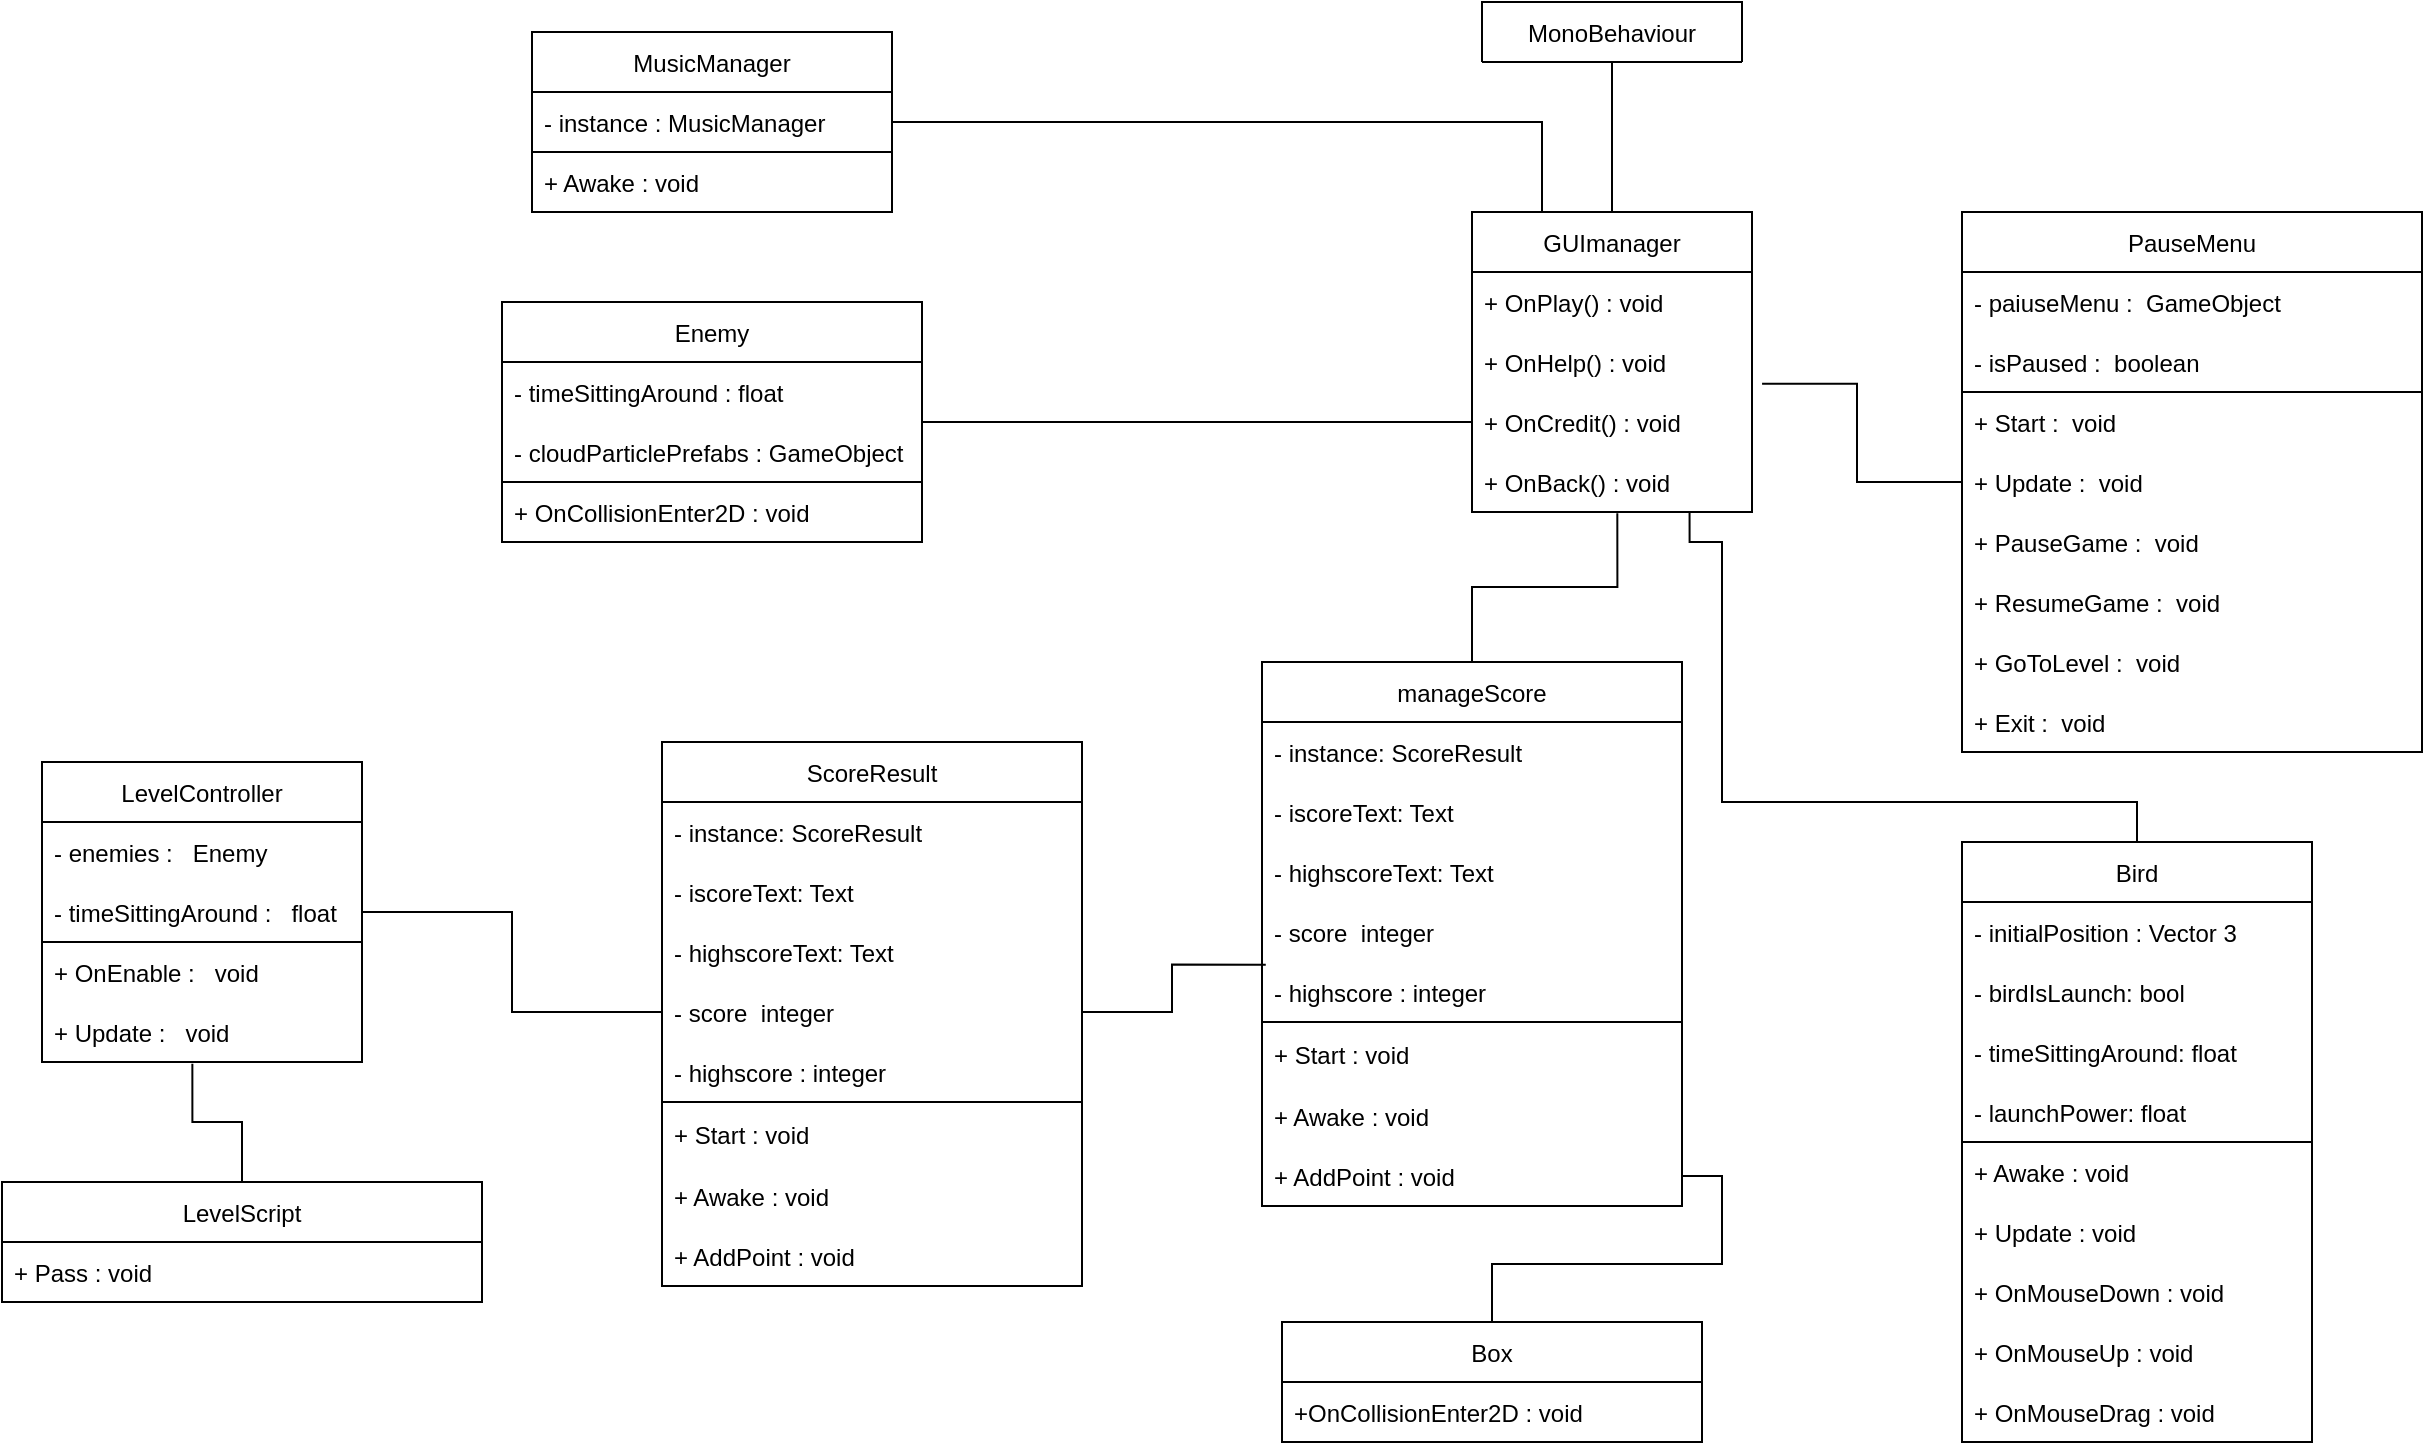 <mxfile version="16.1.2" type="device"><diagram id="Q9lVgEZME71ofQ3VjqOD" name="Page-1"><mxGraphModel dx="1420" dy="541" grid="1" gridSize="10" guides="1" tooltips="1" connect="1" arrows="1" fold="1" page="1" pageScale="1" pageWidth="1600" pageHeight="900" math="0" shadow="0"><root><mxCell id="0"/><mxCell id="1" parent="0"/><mxCell id="dy_EU5u_yfaU3Qb_B-Fd-2" value="MonoBehaviour" style="swimlane;fontStyle=0;childLayout=stackLayout;horizontal=1;startSize=30;horizontalStack=0;resizeParent=1;resizeParentMax=0;resizeLast=0;collapsible=1;marginBottom=0;" vertex="1" collapsed="1" parent="1"><mxGeometry x="780" y="30" width="130" height="30" as="geometry"><mxRectangle x="320" y="60" width="140" height="60" as="alternateBounds"/></mxGeometry></mxCell><mxCell id="dy_EU5u_yfaU3Qb_B-Fd-3" value="Item 1" style="text;strokeColor=none;fillColor=none;align=left;verticalAlign=middle;spacingLeft=4;spacingRight=4;overflow=hidden;points=[[0,0.5],[1,0.5]];portConstraint=eastwest;rotatable=0;" vertex="1" parent="dy_EU5u_yfaU3Qb_B-Fd-2"><mxGeometry y="30" width="140" height="30" as="geometry"/></mxCell><mxCell id="dy_EU5u_yfaU3Qb_B-Fd-6" value="LevelController" style="swimlane;fontStyle=0;childLayout=stackLayout;horizontal=1;startSize=30;horizontalStack=0;resizeParent=1;resizeParentMax=0;resizeLast=0;collapsible=1;marginBottom=0;" vertex="1" parent="1"><mxGeometry x="60" y="410" width="160" height="150" as="geometry"><mxRectangle x="660" y="20" width="130" height="30" as="alternateBounds"/></mxGeometry></mxCell><mxCell id="dy_EU5u_yfaU3Qb_B-Fd-7" value="- enemies :   Enemy" style="text;strokeColor=none;fillColor=none;align=left;verticalAlign=middle;spacingLeft=4;spacingRight=4;overflow=hidden;points=[[0,0.5],[1,0.5]];portConstraint=eastwest;rotatable=0;" vertex="1" parent="dy_EU5u_yfaU3Qb_B-Fd-6"><mxGeometry y="30" width="160" height="30" as="geometry"/></mxCell><mxCell id="dy_EU5u_yfaU3Qb_B-Fd-8" value="- timeSittingAround :   float" style="text;strokeColor=none;fillColor=none;align=left;verticalAlign=middle;spacingLeft=4;spacingRight=4;overflow=hidden;points=[[0,0.5],[1,0.5]];portConstraint=eastwest;rotatable=0;" vertex="1" parent="dy_EU5u_yfaU3Qb_B-Fd-6"><mxGeometry y="60" width="160" height="30" as="geometry"/></mxCell><mxCell id="dy_EU5u_yfaU3Qb_B-Fd-11" value="" style="group;strokeColor=default;" vertex="1" connectable="0" parent="dy_EU5u_yfaU3Qb_B-Fd-6"><mxGeometry y="90" width="160" height="60" as="geometry"/></mxCell><mxCell id="dy_EU5u_yfaU3Qb_B-Fd-9" value="+ OnEnable :   void" style="text;strokeColor=none;fillColor=none;align=left;verticalAlign=middle;spacingLeft=4;spacingRight=4;overflow=hidden;points=[[0,0.5],[1,0.5]];portConstraint=eastwest;rotatable=0;" vertex="1" parent="dy_EU5u_yfaU3Qb_B-Fd-11"><mxGeometry width="210" height="30" as="geometry"/></mxCell><mxCell id="dy_EU5u_yfaU3Qb_B-Fd-10" value="+ Update :   void" style="text;strokeColor=none;fillColor=none;align=left;verticalAlign=middle;spacingLeft=4;spacingRight=4;overflow=hidden;points=[[0,0.5],[1,0.5]];portConstraint=eastwest;rotatable=0;" vertex="1" parent="dy_EU5u_yfaU3Qb_B-Fd-11"><mxGeometry y="30" width="210" height="30" as="geometry"/></mxCell><mxCell id="dy_EU5u_yfaU3Qb_B-Fd-111" style="edgeStyle=orthogonalEdgeStyle;rounded=0;orthogonalLoop=1;jettySize=auto;html=1;entryX=1;entryY=0.5;entryDx=0;entryDy=0;startArrow=none;startFill=0;endArrow=none;endFill=0;" edge="1" parent="1" source="dy_EU5u_yfaU3Qb_B-Fd-23" target="dy_EU5u_yfaU3Qb_B-Fd-94"><mxGeometry relative="1" as="geometry"/></mxCell><mxCell id="dy_EU5u_yfaU3Qb_B-Fd-23" value="Box" style="swimlane;fontStyle=0;childLayout=stackLayout;horizontal=1;startSize=30;horizontalStack=0;resizeParent=1;resizeParentMax=0;resizeLast=0;collapsible=1;marginBottom=0;" vertex="1" parent="1"><mxGeometry x="680" y="690" width="210" height="60" as="geometry"><mxRectangle x="90" y="40" width="130" height="30" as="alternateBounds"/></mxGeometry></mxCell><mxCell id="dy_EU5u_yfaU3Qb_B-Fd-64" value="+OnCollisionEnter2D : void" style="text;strokeColor=none;fillColor=none;align=left;verticalAlign=middle;spacingLeft=4;spacingRight=4;overflow=hidden;points=[[0,0.5],[1,0.5]];portConstraint=eastwest;rotatable=0;" vertex="1" parent="dy_EU5u_yfaU3Qb_B-Fd-23"><mxGeometry y="30" width="210" height="30" as="geometry"/></mxCell><mxCell id="dy_EU5u_yfaU3Qb_B-Fd-117" style="edgeStyle=orthogonalEdgeStyle;rounded=0;orthogonalLoop=1;jettySize=auto;html=1;entryX=0;entryY=0.5;entryDx=0;entryDy=0;startArrow=none;startFill=0;endArrow=none;endFill=0;" edge="1" parent="1" source="dy_EU5u_yfaU3Qb_B-Fd-25" target="dy_EU5u_yfaU3Qb_B-Fd-71"><mxGeometry relative="1" as="geometry"/></mxCell><mxCell id="dy_EU5u_yfaU3Qb_B-Fd-25" value="Enemy" style="swimlane;fontStyle=0;childLayout=stackLayout;horizontal=1;startSize=30;horizontalStack=0;resizeParent=1;resizeParentMax=0;resizeLast=0;collapsible=1;marginBottom=0;" vertex="1" parent="1"><mxGeometry x="290" y="180" width="210" height="120" as="geometry"><mxRectangle x="70" y="150" width="220" height="30" as="alternateBounds"/></mxGeometry></mxCell><mxCell id="dy_EU5u_yfaU3Qb_B-Fd-26" value="- timeSittingAround : float" style="text;strokeColor=none;fillColor=none;align=left;verticalAlign=middle;spacingLeft=4;spacingRight=4;overflow=hidden;points=[[0,0.5],[1,0.5]];portConstraint=eastwest;rotatable=0;" vertex="1" parent="dy_EU5u_yfaU3Qb_B-Fd-25"><mxGeometry y="30" width="210" height="30" as="geometry"/></mxCell><mxCell id="dy_EU5u_yfaU3Qb_B-Fd-66" value="- cloudParticlePrefabs : GameObject" style="text;strokeColor=none;fillColor=none;align=left;verticalAlign=middle;spacingLeft=4;spacingRight=4;overflow=hidden;points=[[0,0.5],[1,0.5]];portConstraint=eastwest;rotatable=0;" vertex="1" parent="dy_EU5u_yfaU3Qb_B-Fd-25"><mxGeometry y="60" width="210" height="30" as="geometry"/></mxCell><mxCell id="dy_EU5u_yfaU3Qb_B-Fd-67" value="+ OnCollisionEnter2D : void" style="text;strokeColor=default;fillColor=none;align=left;verticalAlign=middle;spacingLeft=4;spacingRight=4;overflow=hidden;points=[[0,0.5],[1,0.5]];portConstraint=eastwest;rotatable=0;fontStyle=0" vertex="1" parent="dy_EU5u_yfaU3Qb_B-Fd-25"><mxGeometry y="90" width="210" height="30" as="geometry"/></mxCell><mxCell id="dy_EU5u_yfaU3Qb_B-Fd-119" style="edgeStyle=orthogonalEdgeStyle;rounded=0;orthogonalLoop=1;jettySize=auto;html=1;entryX=0.25;entryY=0;entryDx=0;entryDy=0;startArrow=none;startFill=0;endArrow=none;endFill=0;" edge="1" parent="1" source="dy_EU5u_yfaU3Qb_B-Fd-27" target="dy_EU5u_yfaU3Qb_B-Fd-29"><mxGeometry relative="1" as="geometry"/></mxCell><mxCell id="dy_EU5u_yfaU3Qb_B-Fd-27" value="MusicManager" style="swimlane;fontStyle=0;childLayout=stackLayout;horizontal=1;startSize=30;horizontalStack=0;resizeParent=1;resizeParentMax=0;resizeLast=0;collapsible=1;marginBottom=0;" vertex="1" parent="1"><mxGeometry x="305" y="45" width="180" height="90" as="geometry"><mxRectangle x="1270" y="480" width="130" height="30" as="alternateBounds"/></mxGeometry></mxCell><mxCell id="dy_EU5u_yfaU3Qb_B-Fd-28" value="- instance : MusicManager" style="text;strokeColor=none;fillColor=none;align=left;verticalAlign=middle;spacingLeft=4;spacingRight=4;overflow=hidden;points=[[0,0.5],[1,0.5]];portConstraint=eastwest;rotatable=0;" vertex="1" parent="dy_EU5u_yfaU3Qb_B-Fd-27"><mxGeometry y="30" width="180" height="30" as="geometry"/></mxCell><mxCell id="dy_EU5u_yfaU3Qb_B-Fd-108" value="+ Awake : void" style="text;strokeColor=default;fillColor=none;align=left;verticalAlign=middle;spacingLeft=4;spacingRight=4;overflow=hidden;points=[[0,0.5],[1,0.5]];portConstraint=eastwest;rotatable=0;" vertex="1" parent="dy_EU5u_yfaU3Qb_B-Fd-27"><mxGeometry y="60" width="180" height="30" as="geometry"/></mxCell><mxCell id="dy_EU5u_yfaU3Qb_B-Fd-109" style="edgeStyle=orthogonalEdgeStyle;rounded=0;orthogonalLoop=1;jettySize=auto;html=1;entryX=0.5;entryY=1;entryDx=0;entryDy=0;startArrow=none;startFill=0;endArrow=none;endFill=0;" edge="1" parent="1" source="dy_EU5u_yfaU3Qb_B-Fd-29" target="dy_EU5u_yfaU3Qb_B-Fd-2"><mxGeometry relative="1" as="geometry"/></mxCell><mxCell id="dy_EU5u_yfaU3Qb_B-Fd-29" value="GUImanager" style="swimlane;fontStyle=0;childLayout=stackLayout;horizontal=1;startSize=30;horizontalStack=0;resizeParent=1;resizeParentMax=0;resizeLast=0;collapsible=1;marginBottom=0;" vertex="1" parent="1"><mxGeometry x="775" y="135" width="140" height="150" as="geometry"><mxRectangle x="720" y="150" width="190" height="30" as="alternateBounds"/></mxGeometry></mxCell><mxCell id="dy_EU5u_yfaU3Qb_B-Fd-30" value="+ OnPlay() : void" style="text;strokeColor=none;fillColor=none;align=left;verticalAlign=middle;spacingLeft=4;spacingRight=4;overflow=hidden;points=[[0,0.5],[1,0.5]];portConstraint=eastwest;rotatable=0;" vertex="1" parent="dy_EU5u_yfaU3Qb_B-Fd-29"><mxGeometry y="30" width="140" height="30" as="geometry"/></mxCell><mxCell id="dy_EU5u_yfaU3Qb_B-Fd-70" value="+ OnHelp() : void" style="text;strokeColor=none;fillColor=none;align=left;verticalAlign=middle;spacingLeft=4;spacingRight=4;overflow=hidden;points=[[0,0.5],[1,0.5]];portConstraint=eastwest;rotatable=0;" vertex="1" parent="dy_EU5u_yfaU3Qb_B-Fd-29"><mxGeometry y="60" width="140" height="30" as="geometry"/></mxCell><mxCell id="dy_EU5u_yfaU3Qb_B-Fd-71" value="+ OnCredit() : void" style="text;strokeColor=none;fillColor=none;align=left;verticalAlign=middle;spacingLeft=4;spacingRight=4;overflow=hidden;points=[[0,0.5],[1,0.5]];portConstraint=eastwest;rotatable=0;" vertex="1" parent="dy_EU5u_yfaU3Qb_B-Fd-29"><mxGeometry y="90" width="140" height="30" as="geometry"/></mxCell><mxCell id="dy_EU5u_yfaU3Qb_B-Fd-72" value="+ OnBack() : void" style="text;strokeColor=none;fillColor=none;align=left;verticalAlign=middle;spacingLeft=4;spacingRight=4;overflow=hidden;points=[[0,0.5],[1,0.5]];portConstraint=eastwest;rotatable=0;" vertex="1" parent="dy_EU5u_yfaU3Qb_B-Fd-29"><mxGeometry y="120" width="140" height="30" as="geometry"/></mxCell><mxCell id="dy_EU5u_yfaU3Qb_B-Fd-31" value="ScoreResult" style="swimlane;fontStyle=0;childLayout=stackLayout;horizontal=1;startSize=30;horizontalStack=0;resizeParent=1;resizeParentMax=0;resizeLast=0;collapsible=1;marginBottom=0;" vertex="1" parent="1"><mxGeometry x="370" y="400" width="210" height="272" as="geometry"><mxRectangle x="140" y="380" width="150" height="30" as="alternateBounds"/></mxGeometry></mxCell><mxCell id="dy_EU5u_yfaU3Qb_B-Fd-32" value="- instance: ScoreResult" style="text;strokeColor=none;fillColor=none;align=left;verticalAlign=middle;spacingLeft=4;spacingRight=4;overflow=hidden;points=[[0,0.5],[1,0.5]];portConstraint=eastwest;rotatable=0;" vertex="1" parent="dy_EU5u_yfaU3Qb_B-Fd-31"><mxGeometry y="30" width="210" height="30" as="geometry"/></mxCell><mxCell id="dy_EU5u_yfaU3Qb_B-Fd-77" value="- iscoreText: Text" style="text;strokeColor=none;fillColor=none;align=left;verticalAlign=middle;spacingLeft=4;spacingRight=4;overflow=hidden;points=[[0,0.5],[1,0.5]];portConstraint=eastwest;rotatable=0;" vertex="1" parent="dy_EU5u_yfaU3Qb_B-Fd-31"><mxGeometry y="60" width="210" height="30" as="geometry"/></mxCell><mxCell id="dy_EU5u_yfaU3Qb_B-Fd-78" value="- highscoreText: Text" style="text;strokeColor=none;fillColor=none;align=left;verticalAlign=middle;spacingLeft=4;spacingRight=4;overflow=hidden;points=[[0,0.5],[1,0.5]];portConstraint=eastwest;rotatable=0;" vertex="1" parent="dy_EU5u_yfaU3Qb_B-Fd-31"><mxGeometry y="90" width="210" height="30" as="geometry"/></mxCell><mxCell id="dy_EU5u_yfaU3Qb_B-Fd-79" value="- score  integer" style="text;strokeColor=none;fillColor=none;align=left;verticalAlign=middle;spacingLeft=4;spacingRight=4;overflow=hidden;points=[[0,0.5],[1,0.5]];portConstraint=eastwest;rotatable=0;" vertex="1" parent="dy_EU5u_yfaU3Qb_B-Fd-31"><mxGeometry y="120" width="210" height="30" as="geometry"/></mxCell><mxCell id="dy_EU5u_yfaU3Qb_B-Fd-80" value="- highscore : integer" style="text;strokeColor=none;fillColor=none;align=left;verticalAlign=middle;spacingLeft=4;spacingRight=4;overflow=hidden;points=[[0,0.5],[1,0.5]];portConstraint=eastwest;rotatable=0;" vertex="1" parent="dy_EU5u_yfaU3Qb_B-Fd-31"><mxGeometry y="150" width="210" height="30" as="geometry"/></mxCell><mxCell id="dy_EU5u_yfaU3Qb_B-Fd-84" value="" style="group;strokeColor=default;" vertex="1" connectable="0" parent="dy_EU5u_yfaU3Qb_B-Fd-31"><mxGeometry y="180" width="210" height="92" as="geometry"/></mxCell><mxCell id="dy_EU5u_yfaU3Qb_B-Fd-81" value="+ Start : void" style="text;strokeColor=none;fillColor=none;align=left;verticalAlign=middle;spacingLeft=4;spacingRight=4;overflow=hidden;points=[[0,0.5],[1,0.5]];portConstraint=eastwest;rotatable=0;" vertex="1" parent="dy_EU5u_yfaU3Qb_B-Fd-84"><mxGeometry width="210" height="32" as="geometry"/></mxCell><mxCell id="dy_EU5u_yfaU3Qb_B-Fd-82" value="+ Awake : void" style="text;strokeColor=none;fillColor=none;align=left;verticalAlign=middle;spacingLeft=4;spacingRight=4;overflow=hidden;points=[[0,0.5],[1,0.5]];portConstraint=eastwest;rotatable=0;" vertex="1" parent="dy_EU5u_yfaU3Qb_B-Fd-84"><mxGeometry y="32" width="210" height="30" as="geometry"/></mxCell><mxCell id="dy_EU5u_yfaU3Qb_B-Fd-83" value="+ AddPoint : void" style="text;strokeColor=none;fillColor=none;align=left;verticalAlign=middle;spacingLeft=4;spacingRight=4;overflow=hidden;points=[[0,0.5],[1,0.5]];portConstraint=eastwest;rotatable=0;" vertex="1" parent="dy_EU5u_yfaU3Qb_B-Fd-84"><mxGeometry y="62" width="210" height="30" as="geometry"/></mxCell><mxCell id="dy_EU5u_yfaU3Qb_B-Fd-118" style="edgeStyle=orthogonalEdgeStyle;rounded=0;orthogonalLoop=1;jettySize=auto;html=1;exitX=0.5;exitY=0;exitDx=0;exitDy=0;entryX=0.777;entryY=0.99;entryDx=0;entryDy=0;entryPerimeter=0;startArrow=none;startFill=0;endArrow=none;endFill=0;" edge="1" parent="1" source="dy_EU5u_yfaU3Qb_B-Fd-33" target="dy_EU5u_yfaU3Qb_B-Fd-72"><mxGeometry relative="1" as="geometry"><Array as="points"><mxPoint x="1108" y="430"/><mxPoint x="900" y="430"/><mxPoint x="900" y="300"/><mxPoint x="884" y="300"/></Array></mxGeometry></mxCell><mxCell id="dy_EU5u_yfaU3Qb_B-Fd-33" value="Bird" style="swimlane;fontStyle=0;childLayout=stackLayout;horizontal=1;startSize=30;horizontalStack=0;resizeParent=1;resizeParentMax=0;resizeLast=0;collapsible=1;marginBottom=0;" vertex="1" parent="1"><mxGeometry x="1020" y="450" width="175" height="300" as="geometry"><mxRectangle x="380" y="120" width="130" height="30" as="alternateBounds"/></mxGeometry></mxCell><mxCell id="dy_EU5u_yfaU3Qb_B-Fd-34" value="- initialPosition : Vector 3" style="text;strokeColor=none;fillColor=none;align=left;verticalAlign=middle;spacingLeft=4;spacingRight=4;overflow=hidden;points=[[0,0.5],[1,0.5]];portConstraint=eastwest;rotatable=0;" vertex="1" parent="dy_EU5u_yfaU3Qb_B-Fd-33"><mxGeometry y="30" width="175" height="30" as="geometry"/></mxCell><mxCell id="dy_EU5u_yfaU3Qb_B-Fd-49" value="- birdIsLaunch: bool" style="text;strokeColor=none;fillColor=none;align=left;verticalAlign=middle;spacingLeft=4;spacingRight=4;overflow=hidden;points=[[0,0.5],[1,0.5]];portConstraint=eastwest;rotatable=0;" vertex="1" parent="dy_EU5u_yfaU3Qb_B-Fd-33"><mxGeometry y="60" width="175" height="30" as="geometry"/></mxCell><mxCell id="dy_EU5u_yfaU3Qb_B-Fd-57" value="- timeSittingAround: float" style="text;strokeColor=none;fillColor=none;align=left;verticalAlign=middle;spacingLeft=4;spacingRight=4;overflow=hidden;points=[[0,0.5],[1,0.5]];portConstraint=eastwest;rotatable=0;" vertex="1" parent="dy_EU5u_yfaU3Qb_B-Fd-33"><mxGeometry y="90" width="175" height="30" as="geometry"/></mxCell><mxCell id="dy_EU5u_yfaU3Qb_B-Fd-50" value="- launchPower: float" style="text;strokeColor=none;fillColor=none;align=left;verticalAlign=middle;spacingLeft=4;spacingRight=4;overflow=hidden;points=[[0,0.5],[1,0.5]];portConstraint=eastwest;rotatable=0;" vertex="1" parent="dy_EU5u_yfaU3Qb_B-Fd-33"><mxGeometry y="120" width="175" height="30" as="geometry"/></mxCell><mxCell id="dy_EU5u_yfaU3Qb_B-Fd-62" value="" style="group;strokeColor=default;" vertex="1" connectable="0" parent="dy_EU5u_yfaU3Qb_B-Fd-33"><mxGeometry y="150" width="175" height="150" as="geometry"/></mxCell><mxCell id="dy_EU5u_yfaU3Qb_B-Fd-51" value="+ Awake : void" style="text;strokeColor=none;fillColor=none;align=left;verticalAlign=middle;spacingLeft=4;spacingRight=4;overflow=hidden;points=[[0,0.5],[1,0.5]];portConstraint=eastwest;rotatable=0;" vertex="1" parent="dy_EU5u_yfaU3Qb_B-Fd-62"><mxGeometry width="175" height="30" as="geometry"/></mxCell><mxCell id="dy_EU5u_yfaU3Qb_B-Fd-58" value="+ Update : void" style="text;strokeColor=none;fillColor=none;align=left;verticalAlign=middle;spacingLeft=4;spacingRight=4;overflow=hidden;points=[[0,0.5],[1,0.5]];portConstraint=eastwest;rotatable=0;" vertex="1" parent="dy_EU5u_yfaU3Qb_B-Fd-62"><mxGeometry y="30" width="175" height="30" as="geometry"/></mxCell><mxCell id="dy_EU5u_yfaU3Qb_B-Fd-59" value="+ OnMouseDown : void" style="text;strokeColor=none;fillColor=none;align=left;verticalAlign=middle;spacingLeft=4;spacingRight=4;overflow=hidden;points=[[0,0.5],[1,0.5]];portConstraint=eastwest;rotatable=0;" vertex="1" parent="dy_EU5u_yfaU3Qb_B-Fd-62"><mxGeometry y="60" width="175" height="30" as="geometry"/></mxCell><mxCell id="dy_EU5u_yfaU3Qb_B-Fd-60" value="+ OnMouseUp : void" style="text;strokeColor=none;fillColor=none;align=left;verticalAlign=middle;spacingLeft=4;spacingRight=4;overflow=hidden;points=[[0,0.5],[1,0.5]];portConstraint=eastwest;rotatable=0;" vertex="1" parent="dy_EU5u_yfaU3Qb_B-Fd-62"><mxGeometry y="90" width="175" height="30" as="geometry"/></mxCell><mxCell id="dy_EU5u_yfaU3Qb_B-Fd-61" value="+ OnMouseDrag : void" style="text;strokeColor=none;fillColor=none;align=left;verticalAlign=middle;spacingLeft=4;spacingRight=4;overflow=hidden;points=[[0,0.5],[1,0.5]];portConstraint=eastwest;rotatable=0;" vertex="1" parent="dy_EU5u_yfaU3Qb_B-Fd-62"><mxGeometry y="120" width="175" height="30" as="geometry"/></mxCell><mxCell id="dy_EU5u_yfaU3Qb_B-Fd-114" style="edgeStyle=orthogonalEdgeStyle;rounded=0;orthogonalLoop=1;jettySize=auto;html=1;entryX=1.036;entryY=0.863;entryDx=0;entryDy=0;entryPerimeter=0;startArrow=none;startFill=0;endArrow=none;endFill=0;" edge="1" parent="1" source="dy_EU5u_yfaU3Qb_B-Fd-35" target="dy_EU5u_yfaU3Qb_B-Fd-70"><mxGeometry relative="1" as="geometry"/></mxCell><mxCell id="dy_EU5u_yfaU3Qb_B-Fd-35" value="PauseMenu" style="swimlane;fontStyle=0;childLayout=stackLayout;horizontal=1;startSize=30;horizontalStack=0;resizeParent=1;resizeParentMax=0;resizeLast=0;collapsible=1;marginBottom=0;" vertex="1" parent="1"><mxGeometry x="1020" y="135" width="230" height="270" as="geometry"><mxRectangle x="1220" y="770" width="130" height="30" as="alternateBounds"/></mxGeometry></mxCell><mxCell id="dy_EU5u_yfaU3Qb_B-Fd-36" value="- paiuseMenu :  GameObject" style="text;strokeColor=none;fillColor=none;align=left;verticalAlign=middle;spacingLeft=4;spacingRight=4;overflow=hidden;points=[[0,0.5],[1,0.5]];portConstraint=eastwest;rotatable=0;" vertex="1" parent="dy_EU5u_yfaU3Qb_B-Fd-35"><mxGeometry y="30" width="230" height="30" as="geometry"/></mxCell><mxCell id="dy_EU5u_yfaU3Qb_B-Fd-96" value="- isPaused :  boolean" style="text;strokeColor=none;fillColor=none;align=left;verticalAlign=middle;spacingLeft=4;spacingRight=4;overflow=hidden;points=[[0,0.5],[1,0.5]];portConstraint=eastwest;rotatable=0;" vertex="1" parent="dy_EU5u_yfaU3Qb_B-Fd-35"><mxGeometry y="60" width="230" height="30" as="geometry"/></mxCell><mxCell id="dy_EU5u_yfaU3Qb_B-Fd-107" value="" style="group;strokeColor=default;" vertex="1" connectable="0" parent="dy_EU5u_yfaU3Qb_B-Fd-35"><mxGeometry y="90" width="230" height="180" as="geometry"/></mxCell><mxCell id="dy_EU5u_yfaU3Qb_B-Fd-97" value="+ Start :  void" style="text;strokeColor=none;fillColor=none;align=left;verticalAlign=middle;spacingLeft=4;spacingRight=4;overflow=hidden;points=[[0,0.5],[1,0.5]];portConstraint=eastwest;rotatable=0;" vertex="1" parent="dy_EU5u_yfaU3Qb_B-Fd-107"><mxGeometry width="230" height="30" as="geometry"/></mxCell><mxCell id="dy_EU5u_yfaU3Qb_B-Fd-98" value="+ Update :  void" style="text;strokeColor=none;fillColor=none;align=left;verticalAlign=middle;spacingLeft=4;spacingRight=4;overflow=hidden;points=[[0,0.5],[1,0.5]];portConstraint=eastwest;rotatable=0;" vertex="1" parent="dy_EU5u_yfaU3Qb_B-Fd-107"><mxGeometry y="30" width="230" height="30" as="geometry"/></mxCell><mxCell id="dy_EU5u_yfaU3Qb_B-Fd-99" value="+ PauseGame :  void" style="text;strokeColor=none;fillColor=none;align=left;verticalAlign=middle;spacingLeft=4;spacingRight=4;overflow=hidden;points=[[0,0.5],[1,0.5]];portConstraint=eastwest;rotatable=0;" vertex="1" parent="dy_EU5u_yfaU3Qb_B-Fd-107"><mxGeometry y="60" width="230" height="30" as="geometry"/></mxCell><mxCell id="dy_EU5u_yfaU3Qb_B-Fd-100" value="+ ResumeGame :  void" style="text;strokeColor=none;fillColor=none;align=left;verticalAlign=middle;spacingLeft=4;spacingRight=4;overflow=hidden;points=[[0,0.5],[1,0.5]];portConstraint=eastwest;rotatable=0;" vertex="1" parent="dy_EU5u_yfaU3Qb_B-Fd-107"><mxGeometry y="90" width="230" height="30" as="geometry"/></mxCell><mxCell id="dy_EU5u_yfaU3Qb_B-Fd-101" value="+ GoToLevel :  void" style="text;strokeColor=none;fillColor=none;align=left;verticalAlign=middle;spacingLeft=4;spacingRight=4;overflow=hidden;points=[[0,0.5],[1,0.5]];portConstraint=eastwest;rotatable=0;" vertex="1" parent="dy_EU5u_yfaU3Qb_B-Fd-107"><mxGeometry y="120" width="230" height="30" as="geometry"/></mxCell><mxCell id="dy_EU5u_yfaU3Qb_B-Fd-102" value="+ Exit :  void" style="text;strokeColor=none;fillColor=none;align=left;verticalAlign=middle;spacingLeft=4;spacingRight=4;overflow=hidden;points=[[0,0.5],[1,0.5]];portConstraint=eastwest;rotatable=0;" vertex="1" parent="dy_EU5u_yfaU3Qb_B-Fd-107"><mxGeometry y="150" width="230" height="30" as="geometry"/></mxCell><mxCell id="dy_EU5u_yfaU3Qb_B-Fd-113" style="edgeStyle=orthogonalEdgeStyle;rounded=0;orthogonalLoop=1;jettySize=auto;html=1;entryX=0.358;entryY=1.03;entryDx=0;entryDy=0;entryPerimeter=0;startArrow=none;startFill=0;endArrow=none;endFill=0;" edge="1" parent="1" source="dy_EU5u_yfaU3Qb_B-Fd-37" target="dy_EU5u_yfaU3Qb_B-Fd-10"><mxGeometry relative="1" as="geometry"/></mxCell><mxCell id="dy_EU5u_yfaU3Qb_B-Fd-37" value="LevelScript" style="swimlane;fontStyle=0;childLayout=stackLayout;horizontal=1;startSize=30;horizontalStack=0;resizeParent=1;resizeParentMax=0;resizeLast=0;collapsible=1;marginBottom=0;" vertex="1" parent="1"><mxGeometry x="40" y="620" width="240" height="60" as="geometry"><mxRectangle x="800" y="770" width="130" height="30" as="alternateBounds"/></mxGeometry></mxCell><mxCell id="dy_EU5u_yfaU3Qb_B-Fd-38" value="+ Pass : void" style="text;strokeColor=none;fillColor=none;align=left;verticalAlign=middle;spacingLeft=4;spacingRight=4;overflow=hidden;points=[[0,0.5],[1,0.5]];portConstraint=eastwest;rotatable=0;" vertex="1" parent="dy_EU5u_yfaU3Qb_B-Fd-37"><mxGeometry y="30" width="240" height="30" as="geometry"/></mxCell><mxCell id="dy_EU5u_yfaU3Qb_B-Fd-116" style="edgeStyle=orthogonalEdgeStyle;rounded=0;orthogonalLoop=1;jettySize=auto;html=1;entryX=0.519;entryY=1.022;entryDx=0;entryDy=0;entryPerimeter=0;startArrow=none;startFill=0;endArrow=none;endFill=0;" edge="1" parent="1" source="dy_EU5u_yfaU3Qb_B-Fd-85" target="dy_EU5u_yfaU3Qb_B-Fd-72"><mxGeometry relative="1" as="geometry"/></mxCell><mxCell id="dy_EU5u_yfaU3Qb_B-Fd-85" value="manageScore" style="swimlane;fontStyle=0;childLayout=stackLayout;horizontal=1;startSize=30;horizontalStack=0;resizeParent=1;resizeParentMax=0;resizeLast=0;collapsible=1;marginBottom=0;" vertex="1" parent="1"><mxGeometry x="670" y="360" width="210" height="272" as="geometry"><mxRectangle x="140" y="380" width="150" height="30" as="alternateBounds"/></mxGeometry></mxCell><mxCell id="dy_EU5u_yfaU3Qb_B-Fd-86" value="- instance: ScoreResult" style="text;strokeColor=none;fillColor=none;align=left;verticalAlign=middle;spacingLeft=4;spacingRight=4;overflow=hidden;points=[[0,0.5],[1,0.5]];portConstraint=eastwest;rotatable=0;" vertex="1" parent="dy_EU5u_yfaU3Qb_B-Fd-85"><mxGeometry y="30" width="210" height="30" as="geometry"/></mxCell><mxCell id="dy_EU5u_yfaU3Qb_B-Fd-87" value="- iscoreText: Text" style="text;strokeColor=none;fillColor=none;align=left;verticalAlign=middle;spacingLeft=4;spacingRight=4;overflow=hidden;points=[[0,0.5],[1,0.5]];portConstraint=eastwest;rotatable=0;" vertex="1" parent="dy_EU5u_yfaU3Qb_B-Fd-85"><mxGeometry y="60" width="210" height="30" as="geometry"/></mxCell><mxCell id="dy_EU5u_yfaU3Qb_B-Fd-88" value="- highscoreText: Text" style="text;strokeColor=none;fillColor=none;align=left;verticalAlign=middle;spacingLeft=4;spacingRight=4;overflow=hidden;points=[[0,0.5],[1,0.5]];portConstraint=eastwest;rotatable=0;" vertex="1" parent="dy_EU5u_yfaU3Qb_B-Fd-85"><mxGeometry y="90" width="210" height="30" as="geometry"/></mxCell><mxCell id="dy_EU5u_yfaU3Qb_B-Fd-89" value="- score  integer" style="text;strokeColor=none;fillColor=none;align=left;verticalAlign=middle;spacingLeft=4;spacingRight=4;overflow=hidden;points=[[0,0.5],[1,0.5]];portConstraint=eastwest;rotatable=0;" vertex="1" parent="dy_EU5u_yfaU3Qb_B-Fd-85"><mxGeometry y="120" width="210" height="30" as="geometry"/></mxCell><mxCell id="dy_EU5u_yfaU3Qb_B-Fd-90" value="- highscore : integer" style="text;strokeColor=none;fillColor=none;align=left;verticalAlign=middle;spacingLeft=4;spacingRight=4;overflow=hidden;points=[[0,0.5],[1,0.5]];portConstraint=eastwest;rotatable=0;" vertex="1" parent="dy_EU5u_yfaU3Qb_B-Fd-85"><mxGeometry y="150" width="210" height="30" as="geometry"/></mxCell><mxCell id="dy_EU5u_yfaU3Qb_B-Fd-91" value="" style="group;strokeColor=default;" vertex="1" connectable="0" parent="dy_EU5u_yfaU3Qb_B-Fd-85"><mxGeometry y="180" width="210" height="92" as="geometry"/></mxCell><mxCell id="dy_EU5u_yfaU3Qb_B-Fd-92" value="+ Start : void" style="text;strokeColor=none;fillColor=none;align=left;verticalAlign=middle;spacingLeft=4;spacingRight=4;overflow=hidden;points=[[0,0.5],[1,0.5]];portConstraint=eastwest;rotatable=0;" vertex="1" parent="dy_EU5u_yfaU3Qb_B-Fd-91"><mxGeometry width="210" height="32" as="geometry"/></mxCell><mxCell id="dy_EU5u_yfaU3Qb_B-Fd-93" value="+ Awake : void" style="text;strokeColor=none;fillColor=none;align=left;verticalAlign=middle;spacingLeft=4;spacingRight=4;overflow=hidden;points=[[0,0.5],[1,0.5]];portConstraint=eastwest;rotatable=0;" vertex="1" parent="dy_EU5u_yfaU3Qb_B-Fd-91"><mxGeometry y="32" width="210" height="30" as="geometry"/></mxCell><mxCell id="dy_EU5u_yfaU3Qb_B-Fd-94" value="+ AddPoint : void" style="text;strokeColor=none;fillColor=none;align=left;verticalAlign=middle;spacingLeft=4;spacingRight=4;overflow=hidden;points=[[0,0.5],[1,0.5]];portConstraint=eastwest;rotatable=0;" vertex="1" parent="dy_EU5u_yfaU3Qb_B-Fd-91"><mxGeometry y="62" width="210" height="30" as="geometry"/></mxCell><mxCell id="dy_EU5u_yfaU3Qb_B-Fd-110" style="edgeStyle=orthogonalEdgeStyle;rounded=0;orthogonalLoop=1;jettySize=auto;html=1;exitX=1;exitY=0.5;exitDx=0;exitDy=0;entryX=0.009;entryY=0.044;entryDx=0;entryDy=0;entryPerimeter=0;startArrow=none;startFill=0;endArrow=none;endFill=0;" edge="1" parent="1" source="dy_EU5u_yfaU3Qb_B-Fd-79" target="dy_EU5u_yfaU3Qb_B-Fd-90"><mxGeometry relative="1" as="geometry"/></mxCell><mxCell id="dy_EU5u_yfaU3Qb_B-Fd-112" style="edgeStyle=orthogonalEdgeStyle;rounded=0;orthogonalLoop=1;jettySize=auto;html=1;entryX=1;entryY=0.5;entryDx=0;entryDy=0;startArrow=none;startFill=0;endArrow=none;endFill=0;" edge="1" parent="1" source="dy_EU5u_yfaU3Qb_B-Fd-79" target="dy_EU5u_yfaU3Qb_B-Fd-6"><mxGeometry relative="1" as="geometry"/></mxCell></root></mxGraphModel></diagram></mxfile>